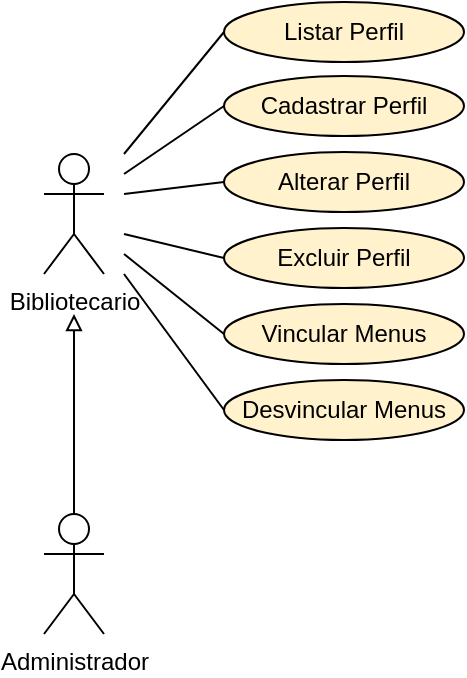 <mxfile version="14.8.4" type="device"><diagram id="OuJw2wtNyGCThG0iatuD" name="Page-1"><mxGraphModel dx="858" dy="511" grid="1" gridSize="10" guides="1" tooltips="1" connect="1" arrows="1" fold="1" page="1" pageScale="1" pageWidth="850" pageHeight="1100" math="0" shadow="0"><root><mxCell id="0"/><mxCell id="1" parent="0"/><mxCell id="8p5TN-MljgMGI9fPJSg6-3" style="edgeStyle=orthogonalEdgeStyle;rounded=0;orthogonalLoop=1;jettySize=auto;html=1;endArrow=block;endFill=0;" parent="1" source="8p5TN-MljgMGI9fPJSg6-1" edge="1"><mxGeometry relative="1" as="geometry"><mxPoint x="155" y="370" as="targetPoint"/><mxPoint x="155" y="460" as="sourcePoint"/><Array as="points"><mxPoint x="155" y="440"/><mxPoint x="155" y="440"/></Array></mxGeometry></mxCell><mxCell id="8p5TN-MljgMGI9fPJSg6-1" value="Administrador" style="shape=umlActor;verticalLabelPosition=bottom;verticalAlign=top;html=1;outlineConnect=0;" parent="1" vertex="1"><mxGeometry x="140" y="470" width="30" height="60" as="geometry"/></mxCell><mxCell id="v_4Un5jxIRgn-5H6klTL-12" style="edgeStyle=none;rounded=0;orthogonalLoop=1;jettySize=auto;html=1;exitX=0;exitY=0.5;exitDx=0;exitDy=0;endArrow=none;endFill=0;" edge="1" parent="1" source="8p5TN-MljgMGI9fPJSg6-4"><mxGeometry relative="1" as="geometry"><mxPoint x="180" y="290" as="targetPoint"/></mxGeometry></mxCell><mxCell id="8p5TN-MljgMGI9fPJSg6-4" value="Listar Perfil" style="ellipse;whiteSpace=wrap;html=1;fillColor=#fff2cc;" parent="1" vertex="1"><mxGeometry x="230" y="214" width="120" height="30" as="geometry"/></mxCell><mxCell id="v_4Un5jxIRgn-5H6klTL-11" style="edgeStyle=none;rounded=0;orthogonalLoop=1;jettySize=auto;html=1;exitX=0;exitY=0.5;exitDx=0;exitDy=0;endArrow=none;endFill=0;" edge="1" parent="1" source="8p5TN-MljgMGI9fPJSg6-5"><mxGeometry relative="1" as="geometry"><mxPoint x="180" y="300" as="targetPoint"/></mxGeometry></mxCell><mxCell id="8p5TN-MljgMGI9fPJSg6-5" value="Cadastrar Perfil" style="ellipse;whiteSpace=wrap;html=1;fillColor=#fff2cc;" parent="1" vertex="1"><mxGeometry x="230" y="251" width="120" height="30" as="geometry"/></mxCell><mxCell id="v_4Un5jxIRgn-5H6klTL-9" style="edgeStyle=none;rounded=0;orthogonalLoop=1;jettySize=auto;html=1;exitX=0;exitY=0.5;exitDx=0;exitDy=0;endArrow=none;endFill=0;" edge="1" parent="1" source="8p5TN-MljgMGI9fPJSg6-6"><mxGeometry relative="1" as="geometry"><mxPoint x="180" y="310" as="targetPoint"/></mxGeometry></mxCell><mxCell id="8p5TN-MljgMGI9fPJSg6-6" value="Alterar Perfil" style="ellipse;whiteSpace=wrap;html=1;fillColor=#fff2cc;" parent="1" vertex="1"><mxGeometry x="230" y="289" width="120" height="30" as="geometry"/></mxCell><mxCell id="PCyA0bRhOXEH6rUtyWEo-1" value="Bibliotecario" style="shape=umlActor;verticalLabelPosition=bottom;verticalAlign=top;html=1;outlineConnect=0;" parent="1" vertex="1"><mxGeometry x="140" y="290" width="30" height="60" as="geometry"/></mxCell><mxCell id="v_4Un5jxIRgn-5H6klTL-8" style="edgeStyle=none;rounded=0;orthogonalLoop=1;jettySize=auto;html=1;exitX=0;exitY=0.5;exitDx=0;exitDy=0;endArrow=none;endFill=0;" edge="1" parent="1" source="PCyA0bRhOXEH6rUtyWEo-10"><mxGeometry relative="1" as="geometry"><mxPoint x="180" y="330" as="targetPoint"/></mxGeometry></mxCell><mxCell id="PCyA0bRhOXEH6rUtyWEo-10" value="Excluir Perfil" style="ellipse;whiteSpace=wrap;html=1;fillColor=#fff2cc;" parent="1" vertex="1"><mxGeometry x="230" y="327" width="120" height="30" as="geometry"/></mxCell><mxCell id="v_4Un5jxIRgn-5H6klTL-10" style="edgeStyle=none;rounded=0;orthogonalLoop=1;jettySize=auto;html=1;exitX=0;exitY=0.5;exitDx=0;exitDy=0;endArrow=none;endFill=0;" edge="1" parent="1" source="v_4Un5jxIRgn-5H6klTL-1"><mxGeometry relative="1" as="geometry"><mxPoint x="180" y="340" as="targetPoint"/></mxGeometry></mxCell><mxCell id="v_4Un5jxIRgn-5H6klTL-1" value="Vincular Menus" style="ellipse;whiteSpace=wrap;html=1;fillColor=#fff2cc;" vertex="1" parent="1"><mxGeometry x="230" y="365" width="120" height="30" as="geometry"/></mxCell><mxCell id="v_4Un5jxIRgn-5H6klTL-13" style="edgeStyle=none;rounded=0;orthogonalLoop=1;jettySize=auto;html=1;exitX=0;exitY=0.5;exitDx=0;exitDy=0;endArrow=none;endFill=0;" edge="1" parent="1" source="v_4Un5jxIRgn-5H6klTL-2"><mxGeometry relative="1" as="geometry"><mxPoint x="180" y="350" as="targetPoint"/></mxGeometry></mxCell><mxCell id="v_4Un5jxIRgn-5H6klTL-2" value="Desvincular Menus" style="ellipse;whiteSpace=wrap;html=1;fillColor=#fff2cc;" vertex="1" parent="1"><mxGeometry x="230" y="403" width="120" height="30" as="geometry"/></mxCell></root></mxGraphModel></diagram></mxfile>